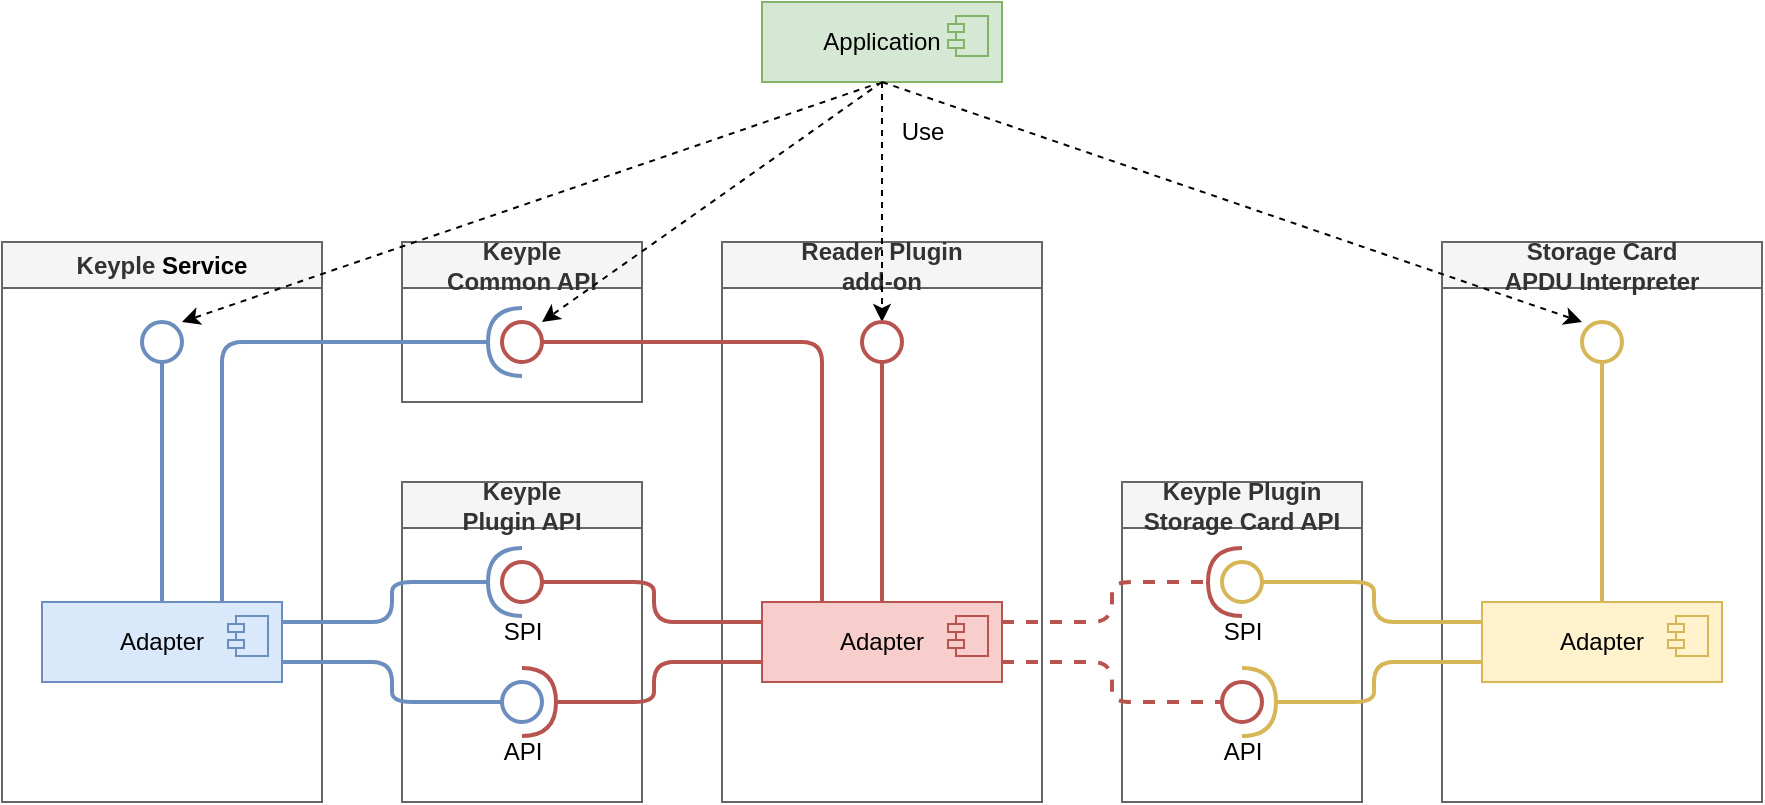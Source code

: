 <mxfile version="28.0.6">
  <diagram name="Page-1" id="Qw4Nlz_XvOZ1FQBwAuvQ">
    <mxGraphModel dx="1042" dy="626" grid="1" gridSize="10" guides="1" tooltips="1" connect="1" arrows="1" fold="1" page="1" pageScale="1" pageWidth="1654" pageHeight="1169" math="0" shadow="0">
      <root>
        <mxCell id="0" />
        <mxCell id="1" parent="0" />
        <mxCell id="zPC-KlVsesBXQEjxFOHL-1" value="Keyple&amp;nbsp;&lt;span style=&quot;background-color: transparent; color: light-dark(rgb(0, 0, 0), rgb(255, 255, 255));&quot;&gt;Service&lt;/span&gt;" style="swimlane;whiteSpace=wrap;html=1;fillColor=#f5f5f5;fontColor=#333333;strokeColor=#666666;swimlaneFillColor=none;" vertex="1" parent="1">
          <mxGeometry x="120" y="120" width="160" height="280" as="geometry" />
        </mxCell>
        <mxCell id="zPC-KlVsesBXQEjxFOHL-2" value="Adapter" style="html=1;dropTarget=0;whiteSpace=wrap;strokeWidth=1;fillColor=#dae8fc;strokeColor=#6c8ebf;" vertex="1" parent="zPC-KlVsesBXQEjxFOHL-1">
          <mxGeometry x="20" y="180" width="120" height="40" as="geometry" />
        </mxCell>
        <mxCell id="zPC-KlVsesBXQEjxFOHL-3" value="" style="shape=module;jettyWidth=8;jettyHeight=4;fillColor=#dae8fc;strokeColor=#6c8ebf;" vertex="1" parent="zPC-KlVsesBXQEjxFOHL-2">
          <mxGeometry x="1" width="20" height="20" relative="1" as="geometry">
            <mxPoint x="-27" y="7" as="offset" />
          </mxGeometry>
        </mxCell>
        <mxCell id="zPC-KlVsesBXQEjxFOHL-7" value="Keyple&lt;div&gt;Common API&lt;/div&gt;" style="swimlane;whiteSpace=wrap;html=1;swimlaneFillColor=none;fillColor=#f5f5f5;fontColor=#333333;strokeColor=#666666;" vertex="1" parent="1">
          <mxGeometry x="320" y="120" width="120" height="80" as="geometry" />
        </mxCell>
        <mxCell id="zPC-KlVsesBXQEjxFOHL-13" value="Reader Plugin&lt;div&gt;add-on&lt;/div&gt;" style="swimlane;whiteSpace=wrap;html=1;swimlaneFillColor=none;fillColor=#f5f5f5;fontColor=#333333;strokeColor=#666666;startSize=23;" vertex="1" parent="1">
          <mxGeometry x="480" y="120" width="160" height="280" as="geometry" />
        </mxCell>
        <mxCell id="zPC-KlVsesBXQEjxFOHL-29" value="Adapter" style="html=1;dropTarget=0;whiteSpace=wrap;strokeWidth=1;fillColor=#f8cecc;strokeColor=#b85450;" vertex="1" parent="zPC-KlVsesBXQEjxFOHL-13">
          <mxGeometry x="20" y="180" width="120" height="40" as="geometry" />
        </mxCell>
        <mxCell id="zPC-KlVsesBXQEjxFOHL-30" value="" style="shape=module;jettyWidth=8;jettyHeight=4;fillColor=#f8cecc;strokeColor=#b85450;" vertex="1" parent="zPC-KlVsesBXQEjxFOHL-29">
          <mxGeometry x="1" width="20" height="20" relative="1" as="geometry">
            <mxPoint x="-27" y="7" as="offset" />
          </mxGeometry>
        </mxCell>
        <mxCell id="zPC-KlVsesBXQEjxFOHL-14" value="Keyple&lt;div&gt;Plugin API&lt;/div&gt;" style="swimlane;whiteSpace=wrap;html=1;swimlaneFillColor=none;fillColor=#f5f5f5;fontColor=#333333;strokeColor=#666666;" vertex="1" parent="1">
          <mxGeometry x="320" y="240" width="120" height="160" as="geometry" />
        </mxCell>
        <mxCell id="zPC-KlVsesBXQEjxFOHL-35" value="SPI" style="text;html=1;align=center;verticalAlign=middle;resizable=0;points=[];autosize=1;strokeColor=none;fillColor=none;" vertex="1" parent="zPC-KlVsesBXQEjxFOHL-14">
          <mxGeometry x="40" y="60" width="40" height="30" as="geometry" />
        </mxCell>
        <mxCell id="zPC-KlVsesBXQEjxFOHL-36" value="API" style="text;html=1;align=center;verticalAlign=middle;resizable=0;points=[];autosize=1;strokeColor=none;fillColor=none;" vertex="1" parent="zPC-KlVsesBXQEjxFOHL-14">
          <mxGeometry x="40" y="120" width="40" height="30" as="geometry" />
        </mxCell>
        <mxCell id="zPC-KlVsesBXQEjxFOHL-17" value="" style="rounded=1;orthogonalLoop=1;jettySize=auto;html=1;endArrow=halfCircle;endFill=0;endSize=14;strokeWidth=2;sketch=0;exitX=1;exitY=0.25;exitDx=0;exitDy=0;fillColor=#dae8fc;strokeColor=#6c8ebf;edgeStyle=orthogonalEdgeStyle;curved=0;" edge="1" parent="zPC-KlVsesBXQEjxFOHL-14" source="zPC-KlVsesBXQEjxFOHL-2">
          <mxGeometry relative="1" as="geometry">
            <mxPoint x="-60" y="100" as="sourcePoint" />
            <mxPoint x="60" y="50" as="targetPoint" />
            <Array as="points">
              <mxPoint x="-5" y="70" />
              <mxPoint x="-5" y="50" />
            </Array>
          </mxGeometry>
        </mxCell>
        <mxCell id="zPC-KlVsesBXQEjxFOHL-18" value="" style="rounded=1;orthogonalLoop=1;jettySize=auto;html=1;endArrow=oval;endFill=0;sketch=0;sourcePerimeterSpacing=0;targetPerimeterSpacing=0;endSize=20;strokeWidth=2;startSize=6;exitX=0;exitY=0.25;exitDx=0;exitDy=0;fillColor=#f8cecc;strokeColor=#b85450;edgeStyle=orthogonalEdgeStyle;curved=0;" edge="1" parent="zPC-KlVsesBXQEjxFOHL-14" source="zPC-KlVsesBXQEjxFOHL-29">
          <mxGeometry relative="1" as="geometry">
            <mxPoint x="200" y="80" as="sourcePoint" />
            <mxPoint x="60" y="50" as="targetPoint" />
            <Array as="points">
              <mxPoint x="126" y="70" />
              <mxPoint x="126" y="50" />
            </Array>
          </mxGeometry>
        </mxCell>
        <mxCell id="zPC-KlVsesBXQEjxFOHL-20" value="" style="rounded=1;orthogonalLoop=1;jettySize=auto;html=1;endArrow=oval;endFill=0;sketch=0;sourcePerimeterSpacing=0;targetPerimeterSpacing=0;endSize=20;strokeWidth=2;startSize=6;exitX=1;exitY=0.75;exitDx=0;exitDy=0;fillColor=#dae8fc;strokeColor=#6c8ebf;edgeStyle=orthogonalEdgeStyle;curved=0;" edge="1" parent="zPC-KlVsesBXQEjxFOHL-14" source="zPC-KlVsesBXQEjxFOHL-2">
          <mxGeometry relative="1" as="geometry">
            <mxPoint x="230" y="260" as="sourcePoint" />
            <mxPoint x="60" y="110" as="targetPoint" />
            <Array as="points">
              <mxPoint x="-5" y="90" />
              <mxPoint x="-5" y="110" />
            </Array>
          </mxGeometry>
        </mxCell>
        <mxCell id="zPC-KlVsesBXQEjxFOHL-16" value="Storage Card&lt;div&gt;APDU Interpreter&lt;/div&gt;" style="swimlane;whiteSpace=wrap;html=1;swimlaneFillColor=none;fillColor=#f5f5f5;fontColor=#333333;strokeColor=#666666;" vertex="1" parent="1">
          <mxGeometry x="840" y="120" width="160" height="280" as="geometry" />
        </mxCell>
        <mxCell id="zPC-KlVsesBXQEjxFOHL-31" value="Adapter" style="html=1;dropTarget=0;whiteSpace=wrap;strokeWidth=1;fillColor=#fff2cc;strokeColor=#d6b656;" vertex="1" parent="zPC-KlVsesBXQEjxFOHL-16">
          <mxGeometry x="20" y="180" width="120" height="40" as="geometry" />
        </mxCell>
        <mxCell id="zPC-KlVsesBXQEjxFOHL-32" value="" style="shape=module;jettyWidth=8;jettyHeight=4;fillColor=#fff2cc;strokeColor=#d6b656;" vertex="1" parent="zPC-KlVsesBXQEjxFOHL-31">
          <mxGeometry x="1" width="20" height="20" relative="1" as="geometry">
            <mxPoint x="-27" y="7" as="offset" />
          </mxGeometry>
        </mxCell>
        <mxCell id="zPC-KlVsesBXQEjxFOHL-28" value="" style="rounded=0;orthogonalLoop=1;jettySize=auto;html=1;endArrow=oval;endFill=0;sketch=0;sourcePerimeterSpacing=0;targetPerimeterSpacing=0;endSize=20;strokeWidth=2;startSize=6;exitX=0.5;exitY=0;exitDx=0;exitDy=0;fillColor=#fff2cc;strokeColor=#d6b656;" edge="1" parent="zPC-KlVsesBXQEjxFOHL-16" source="zPC-KlVsesBXQEjxFOHL-31">
          <mxGeometry relative="1" as="geometry">
            <mxPoint x="230" y="70" as="sourcePoint" />
            <mxPoint x="80" y="50" as="targetPoint" />
          </mxGeometry>
        </mxCell>
        <mxCell id="zPC-KlVsesBXQEjxFOHL-54" style="rounded=0;orthogonalLoop=1;jettySize=auto;html=1;dashed=1;exitX=0.5;exitY=1;exitDx=0;exitDy=0;" edge="1" parent="1" source="zPC-KlVsesBXQEjxFOHL-33">
          <mxGeometry relative="1" as="geometry">
            <mxPoint x="210" y="160" as="targetPoint" />
          </mxGeometry>
        </mxCell>
        <mxCell id="zPC-KlVsesBXQEjxFOHL-33" value="Application" style="html=1;dropTarget=0;whiteSpace=wrap;strokeWidth=1;fillColor=#d5e8d4;strokeColor=#82b366;" vertex="1" parent="1">
          <mxGeometry x="500" width="120" height="40" as="geometry" />
        </mxCell>
        <mxCell id="zPC-KlVsesBXQEjxFOHL-34" value="" style="shape=module;jettyWidth=8;jettyHeight=4;fillColor=#d5e8d4;strokeColor=#82b366;" vertex="1" parent="zPC-KlVsesBXQEjxFOHL-33">
          <mxGeometry x="1" width="20" height="20" relative="1" as="geometry">
            <mxPoint x="-27" y="7" as="offset" />
          </mxGeometry>
        </mxCell>
        <mxCell id="zPC-KlVsesBXQEjxFOHL-42" value="Keyple Plugin&lt;div&gt;Storage Card API&lt;/div&gt;" style="swimlane;whiteSpace=wrap;html=1;swimlaneFillColor=none;fillColor=#f5f5f5;fontColor=#333333;strokeColor=#666666;" vertex="1" parent="1">
          <mxGeometry x="680" y="240" width="120" height="160" as="geometry" />
        </mxCell>
        <mxCell id="zPC-KlVsesBXQEjxFOHL-45" value="API" style="text;html=1;align=center;verticalAlign=middle;resizable=0;points=[];autosize=1;strokeColor=none;fillColor=none;" vertex="1" parent="zPC-KlVsesBXQEjxFOHL-42">
          <mxGeometry x="40" y="120" width="40" height="30" as="geometry" />
        </mxCell>
        <mxCell id="zPC-KlVsesBXQEjxFOHL-46" value="SPI" style="text;html=1;align=center;verticalAlign=middle;resizable=0;points=[];autosize=1;strokeColor=none;fillColor=none;" vertex="1" parent="zPC-KlVsesBXQEjxFOHL-42">
          <mxGeometry x="40" y="60" width="40" height="30" as="geometry" />
        </mxCell>
        <mxCell id="zPC-KlVsesBXQEjxFOHL-43" value="" style="rounded=1;orthogonalLoop=1;jettySize=auto;html=1;endArrow=halfCircle;endFill=0;endSize=14;strokeWidth=2;sketch=0;exitX=1;exitY=0.25;exitDx=0;exitDy=0;fillColor=#f8cecc;strokeColor=#b85450;edgeStyle=orthogonalEdgeStyle;dashed=1;curved=0;" edge="1" parent="zPC-KlVsesBXQEjxFOHL-42" source="zPC-KlVsesBXQEjxFOHL-29">
          <mxGeometry relative="1" as="geometry">
            <mxPoint x="-60" y="100" as="sourcePoint" />
            <mxPoint x="60" y="50" as="targetPoint" />
            <Array as="points">
              <mxPoint x="-5" y="70" />
              <mxPoint x="-5" y="50" />
            </Array>
          </mxGeometry>
        </mxCell>
        <mxCell id="zPC-KlVsesBXQEjxFOHL-44" value="" style="rounded=1;orthogonalLoop=1;jettySize=auto;html=1;endArrow=oval;endFill=0;sketch=0;sourcePerimeterSpacing=0;targetPerimeterSpacing=0;endSize=20;strokeWidth=2;startSize=6;exitX=0;exitY=0.25;exitDx=0;exitDy=0;fillColor=#fff2cc;strokeColor=#d6b656;edgeStyle=orthogonalEdgeStyle;curved=0;" edge="1" parent="zPC-KlVsesBXQEjxFOHL-42" source="zPC-KlVsesBXQEjxFOHL-31">
          <mxGeometry relative="1" as="geometry">
            <mxPoint x="200" y="80" as="sourcePoint" />
            <mxPoint x="60" y="50" as="targetPoint" />
            <Array as="points">
              <mxPoint x="126" y="70" />
              <mxPoint x="126" y="50" />
            </Array>
          </mxGeometry>
        </mxCell>
        <mxCell id="zPC-KlVsesBXQEjxFOHL-47" value="" style="rounded=1;orthogonalLoop=1;jettySize=auto;html=1;endArrow=halfCircle;endFill=0;endSize=14;strokeWidth=2;sketch=0;exitX=0;exitY=0.75;exitDx=0;exitDy=0;fillColor=#fff2cc;strokeColor=#d6b656;edgeStyle=orthogonalEdgeStyle;curved=0;" edge="1" parent="zPC-KlVsesBXQEjxFOHL-42" source="zPC-KlVsesBXQEjxFOHL-31">
          <mxGeometry relative="1" as="geometry">
            <mxPoint x="-60" y="170" as="sourcePoint" />
            <mxPoint x="60" y="110" as="targetPoint" />
            <Array as="points">
              <mxPoint x="126" y="90" />
              <mxPoint x="126" y="110" />
            </Array>
          </mxGeometry>
        </mxCell>
        <mxCell id="zPC-KlVsesBXQEjxFOHL-48" value="" style="rounded=1;orthogonalLoop=1;jettySize=auto;html=1;endArrow=oval;endFill=0;sketch=0;sourcePerimeterSpacing=0;targetPerimeterSpacing=0;endSize=20;strokeWidth=2;startSize=6;exitX=1;exitY=0.75;exitDx=0;exitDy=0;fillColor=#f8cecc;strokeColor=#b85450;edgeStyle=orthogonalEdgeStyle;dashed=1;curved=0;" edge="1" parent="zPC-KlVsesBXQEjxFOHL-42" source="zPC-KlVsesBXQEjxFOHL-29">
          <mxGeometry relative="1" as="geometry">
            <mxPoint x="200" y="150" as="sourcePoint" />
            <mxPoint x="60" y="110" as="targetPoint" />
            <Array as="points">
              <mxPoint x="-5" y="90" />
              <mxPoint x="-5" y="110" />
            </Array>
          </mxGeometry>
        </mxCell>
        <mxCell id="zPC-KlVsesBXQEjxFOHL-55" style="rounded=0;orthogonalLoop=1;jettySize=auto;html=1;dashed=1;exitX=0.5;exitY=1;exitDx=0;exitDy=0;" edge="1" parent="1" source="zPC-KlVsesBXQEjxFOHL-33">
          <mxGeometry relative="1" as="geometry">
            <mxPoint x="390" y="160" as="targetPoint" />
            <mxPoint x="750" y="70" as="sourcePoint" />
          </mxGeometry>
        </mxCell>
        <mxCell id="zPC-KlVsesBXQEjxFOHL-56" style="rounded=0;orthogonalLoop=1;jettySize=auto;html=1;dashed=1;exitX=0.5;exitY=1;exitDx=0;exitDy=0;" edge="1" parent="1" source="zPC-KlVsesBXQEjxFOHL-33">
          <mxGeometry relative="1" as="geometry">
            <mxPoint x="560" y="160" as="targetPoint" />
            <mxPoint x="980" y="90" as="sourcePoint" />
          </mxGeometry>
        </mxCell>
        <mxCell id="zPC-KlVsesBXQEjxFOHL-57" style="rounded=0;orthogonalLoop=1;jettySize=auto;html=1;dashed=1;exitX=0.5;exitY=1;exitDx=0;exitDy=0;" edge="1" parent="1" source="zPC-KlVsesBXQEjxFOHL-33">
          <mxGeometry relative="1" as="geometry">
            <mxPoint x="910" y="160" as="targetPoint" />
            <mxPoint x="550" y="80" as="sourcePoint" />
          </mxGeometry>
        </mxCell>
        <mxCell id="zPC-KlVsesBXQEjxFOHL-58" value="Use" style="text;html=1;align=center;verticalAlign=middle;resizable=0;points=[];autosize=1;strokeColor=none;fillColor=none;" vertex="1" parent="1">
          <mxGeometry x="560" y="50" width="40" height="30" as="geometry" />
        </mxCell>
        <mxCell id="zPC-KlVsesBXQEjxFOHL-5" value="" style="rounded=0;orthogonalLoop=1;jettySize=auto;html=1;endArrow=oval;endFill=0;sketch=0;sourcePerimeterSpacing=0;targetPerimeterSpacing=0;endSize=20;exitX=0.5;exitY=0;exitDx=0;exitDy=0;strokeWidth=2;startSize=6;fillColor=#dae8fc;strokeColor=#6c8ebf;" edge="1" parent="1" source="zPC-KlVsesBXQEjxFOHL-2">
          <mxGeometry relative="1" as="geometry">
            <mxPoint x="510" y="260" as="sourcePoint" />
            <mxPoint x="200" y="170" as="targetPoint" />
          </mxGeometry>
        </mxCell>
        <mxCell id="zPC-KlVsesBXQEjxFOHL-10" value="" style="rounded=1;orthogonalLoop=1;jettySize=auto;html=1;endArrow=halfCircle;endFill=0;endSize=14;strokeWidth=2;sketch=0;exitX=0.75;exitY=0;exitDx=0;exitDy=0;fillColor=#dae8fc;strokeColor=#6c8ebf;edgeStyle=orthogonalEdgeStyle;curved=0;" edge="1" parent="1" source="zPC-KlVsesBXQEjxFOHL-2">
          <mxGeometry relative="1" as="geometry">
            <mxPoint x="320" y="90" as="sourcePoint" />
            <mxPoint x="380" y="170" as="targetPoint" />
            <Array as="points">
              <mxPoint x="230" y="170" />
            </Array>
          </mxGeometry>
        </mxCell>
        <mxCell id="zPC-KlVsesBXQEjxFOHL-11" value="" style="rounded=1;orthogonalLoop=1;jettySize=auto;html=1;endArrow=oval;endFill=0;sketch=0;sourcePerimeterSpacing=0;targetPerimeterSpacing=0;endSize=20;strokeWidth=2;startSize=6;exitX=0.25;exitY=0;exitDx=0;exitDy=0;fillColor=#f8cecc;strokeColor=#b85450;edgeStyle=orthogonalEdgeStyle;curved=0;" edge="1" parent="1" source="zPC-KlVsesBXQEjxFOHL-29">
          <mxGeometry relative="1" as="geometry">
            <mxPoint x="520" y="200" as="sourcePoint" />
            <mxPoint x="380" y="170" as="targetPoint" />
            <Array as="points">
              <mxPoint x="530" y="170" />
            </Array>
          </mxGeometry>
        </mxCell>
        <mxCell id="zPC-KlVsesBXQEjxFOHL-26" value="" style="rounded=0;orthogonalLoop=1;jettySize=auto;html=1;endArrow=oval;endFill=0;sketch=0;sourcePerimeterSpacing=0;targetPerimeterSpacing=0;endSize=20;strokeWidth=2;startSize=6;exitX=0.5;exitY=0;exitDx=0;exitDy=0;fillColor=#f8cecc;strokeColor=#b85450;" edge="1" parent="1" source="zPC-KlVsesBXQEjxFOHL-29">
          <mxGeometry relative="1" as="geometry">
            <mxPoint x="760" y="195" as="sourcePoint" />
            <mxPoint x="560" y="170" as="targetPoint" />
          </mxGeometry>
        </mxCell>
        <mxCell id="zPC-KlVsesBXQEjxFOHL-19" value="" style="rounded=1;orthogonalLoop=1;jettySize=auto;html=1;endArrow=halfCircle;endFill=0;endSize=14;strokeWidth=2;sketch=0;exitX=0;exitY=0.75;exitDx=0;exitDy=0;fillColor=#f8cecc;strokeColor=#b85450;edgeStyle=orthogonalEdgeStyle;curved=0;" edge="1" parent="1" source="zPC-KlVsesBXQEjxFOHL-29">
          <mxGeometry relative="1" as="geometry">
            <mxPoint x="290" y="520" as="sourcePoint" />
            <mxPoint x="380" y="350" as="targetPoint" />
            <Array as="points">
              <mxPoint x="446" y="330" />
              <mxPoint x="446" y="350" />
            </Array>
          </mxGeometry>
        </mxCell>
      </root>
    </mxGraphModel>
  </diagram>
</mxfile>
